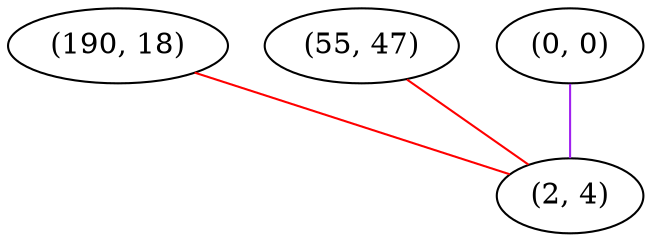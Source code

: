 graph "" {
"(190, 18)";
"(55, 47)";
"(0, 0)";
"(2, 4)";
"(190, 18)" -- "(2, 4)"  [color=red, key=0, weight=1];
"(55, 47)" -- "(2, 4)"  [color=red, key=0, weight=1];
"(0, 0)" -- "(2, 4)"  [color=purple, key=0, weight=4];
}
